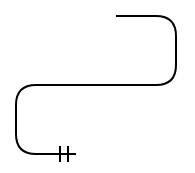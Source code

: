 <mxfile version="12.2.2" type="device" pages="1"><diagram id="121_5bIu8wXE8LnaU6GA" name="Trang-1"><mxGraphModel dx="853" dy="902" grid="1" gridSize="10" guides="1" tooltips="1" connect="1" arrows="1" fold="1" page="1" pageScale="1" pageWidth="900" pageHeight="1600" math="0" shadow="0"><root><mxCell id="0"/><mxCell id="1" parent="0"/><mxCell id="fmlBwg21OTMuZVPrxUrP-23" value="" style="edgeStyle=entityRelationEdgeStyle;fontSize=12;html=1;endArrow=ERmandOne;exitX=1;exitY=0.5;exitDx=0;exitDy=0;entryX=0;entryY=0.5;entryDx=0;entryDy=0;" edge="1" parent="1" target="fmlBwg21OTMuZVPrxUrP-17"><mxGeometry width="100" height="100" relative="1" as="geometry"><mxPoint x="260" y="131" as="sourcePoint"/><mxPoint x="240" y="200" as="targetPoint"/></mxGeometry></mxCell></root></mxGraphModel></diagram></mxfile>